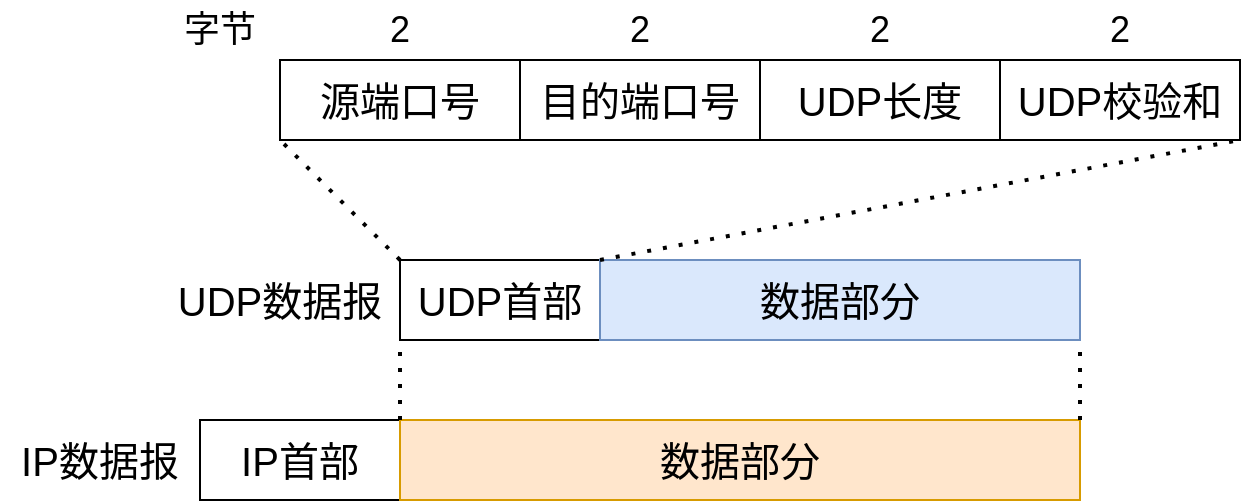 <mxfile version="20.3.0" type="device" pages="4"><diagram id="eZU8gqPCmgwT-J1g9vys" name="UDP报文"><mxGraphModel dx="1038" dy="689" grid="1" gridSize="10" guides="1" tooltips="1" connect="1" arrows="1" fold="1" page="1" pageScale="1" pageWidth="827" pageHeight="1169" math="0" shadow="0"><root><mxCell id="0"/><mxCell id="1" parent="0"/><mxCell id="6lOLyuUm6aI3rHTFAIqa-1" value="UDP首部" style="rounded=0;whiteSpace=wrap;html=1;labelBackgroundColor=none;fontSize=20;" parent="1" vertex="1"><mxGeometry x="220" y="460" width="100" height="40" as="geometry"/></mxCell><mxCell id="6lOLyuUm6aI3rHTFAIqa-2" value="数据部分" style="rounded=0;whiteSpace=wrap;html=1;labelBackgroundColor=none;fontSize=20;fillColor=#dae8fc;strokeColor=#6c8ebf;" parent="1" vertex="1"><mxGeometry x="320" y="460" width="240" height="40" as="geometry"/></mxCell><mxCell id="6lOLyuUm6aI3rHTFAIqa-7" value="UDP数据报" style="text;html=1;strokeColor=none;fillColor=none;align=center;verticalAlign=middle;whiteSpace=wrap;rounded=0;labelBackgroundColor=none;fontSize=20;" parent="1" vertex="1"><mxGeometry x="100" y="460" width="120" height="40" as="geometry"/></mxCell><mxCell id="6lOLyuUm6aI3rHTFAIqa-28" value="IP首部" style="rounded=0;whiteSpace=wrap;html=1;labelBackgroundColor=none;fontSize=20;" parent="1" vertex="1"><mxGeometry x="120" y="540" width="100" height="40" as="geometry"/></mxCell><mxCell id="6lOLyuUm6aI3rHTFAIqa-29" value="数据部分" style="rounded=0;whiteSpace=wrap;html=1;labelBackgroundColor=none;fontSize=20;fillColor=#ffe6cc;strokeColor=#d79b00;" parent="1" vertex="1"><mxGeometry x="220" y="540" width="340" height="40" as="geometry"/></mxCell><mxCell id="6lOLyuUm6aI3rHTFAIqa-30" value="IP数据报" style="text;html=1;strokeColor=none;fillColor=none;align=center;verticalAlign=middle;whiteSpace=wrap;rounded=0;labelBackgroundColor=none;fontSize=20;" parent="1" vertex="1"><mxGeometry x="20" y="540" width="100" height="40" as="geometry"/></mxCell><mxCell id="6lOLyuUm6aI3rHTFAIqa-31" value="" style="endArrow=none;dashed=1;html=1;dashPattern=1 3;strokeWidth=2;rounded=0;labelBackgroundColor=none;fontSize=18;entryX=1;entryY=1;entryDx=0;entryDy=0;exitX=0;exitY=0;exitDx=0;exitDy=0;" parent="1" source="6lOLyuUm6aI3rHTFAIqa-29" target="6lOLyuUm6aI3rHTFAIqa-7" edge="1"><mxGeometry width="50" height="50" relative="1" as="geometry"><mxPoint x="200" y="550" as="sourcePoint"/><mxPoint x="250" y="500" as="targetPoint"/></mxGeometry></mxCell><mxCell id="6lOLyuUm6aI3rHTFAIqa-32" value="" style="endArrow=none;dashed=1;html=1;dashPattern=1 3;strokeWidth=2;rounded=0;labelBackgroundColor=none;fontSize=18;entryX=1;entryY=1;entryDx=0;entryDy=0;" parent="1" target="6lOLyuUm6aI3rHTFAIqa-2" edge="1"><mxGeometry width="50" height="50" relative="1" as="geometry"><mxPoint x="560" y="540" as="sourcePoint"/><mxPoint x="610" y="520" as="targetPoint"/></mxGeometry></mxCell><mxCell id="A7zcxKLQmJcouLdzvY7Q-1" value="&lt;font style=&quot;font-size: 20px;&quot;&gt;源端口号&lt;/font&gt;" style="rounded=0;whiteSpace=wrap;html=1;" parent="1" vertex="1"><mxGeometry x="160" y="360" width="120" height="40" as="geometry"/></mxCell><mxCell id="A7zcxKLQmJcouLdzvY7Q-2" value="&lt;font style=&quot;font-size: 20px;&quot;&gt;目的端口号&lt;/font&gt;" style="rounded=0;whiteSpace=wrap;html=1;" parent="1" vertex="1"><mxGeometry x="280" y="360" width="120" height="40" as="geometry"/></mxCell><mxCell id="A7zcxKLQmJcouLdzvY7Q-3" value="&lt;font style=&quot;font-size: 20px;&quot;&gt;UDP长度&lt;/font&gt;" style="rounded=0;whiteSpace=wrap;html=1;" parent="1" vertex="1"><mxGeometry x="400" y="360" width="120" height="40" as="geometry"/></mxCell><mxCell id="A7zcxKLQmJcouLdzvY7Q-4" value="&lt;font style=&quot;font-size: 20px;&quot;&gt;UDP校验和&lt;/font&gt;" style="rounded=0;whiteSpace=wrap;html=1;" parent="1" vertex="1"><mxGeometry x="520" y="360" width="120" height="40" as="geometry"/></mxCell><mxCell id="A7zcxKLQmJcouLdzvY7Q-5" value="" style="endArrow=none;dashed=1;html=1;dashPattern=1 3;strokeWidth=2;rounded=0;fontSize=20;exitX=1;exitY=0;exitDx=0;exitDy=0;" parent="1" source="6lOLyuUm6aI3rHTFAIqa-1" edge="1"><mxGeometry width="50" height="50" relative="1" as="geometry"><mxPoint x="590" y="450" as="sourcePoint"/><mxPoint x="640" y="400" as="targetPoint"/></mxGeometry></mxCell><mxCell id="A7zcxKLQmJcouLdzvY7Q-6" value="" style="endArrow=none;dashed=1;html=1;dashPattern=1 3;strokeWidth=2;rounded=0;fontSize=20;exitX=0;exitY=0;exitDx=0;exitDy=0;entryX=0;entryY=1;entryDx=0;entryDy=0;" parent="1" source="6lOLyuUm6aI3rHTFAIqa-1" target="A7zcxKLQmJcouLdzvY7Q-1" edge="1"><mxGeometry width="50" height="50" relative="1" as="geometry"><mxPoint x="250" y="450" as="sourcePoint"/><mxPoint x="90" y="390" as="targetPoint"/></mxGeometry></mxCell><mxCell id="A7zcxKLQmJcouLdzvY7Q-7" value="字节" style="text;html=1;strokeColor=none;fillColor=none;align=center;verticalAlign=middle;whiteSpace=wrap;rounded=0;labelBackgroundColor=none;fontSize=18;" parent="1" vertex="1"><mxGeometry x="100" y="330" width="60" height="30" as="geometry"/></mxCell><mxCell id="A7zcxKLQmJcouLdzvY7Q-9" value="2" style="text;html=1;strokeColor=none;fillColor=none;align=center;verticalAlign=middle;whiteSpace=wrap;rounded=0;labelBackgroundColor=none;fontSize=18;" parent="1" vertex="1"><mxGeometry x="160" y="330" width="120" height="30" as="geometry"/></mxCell><mxCell id="A7zcxKLQmJcouLdzvY7Q-11" value="2" style="text;html=1;strokeColor=none;fillColor=none;align=center;verticalAlign=middle;whiteSpace=wrap;rounded=0;labelBackgroundColor=none;fontSize=18;" parent="1" vertex="1"><mxGeometry x="280" y="330" width="120" height="30" as="geometry"/></mxCell><mxCell id="A7zcxKLQmJcouLdzvY7Q-13" value="2" style="text;html=1;strokeColor=none;fillColor=none;align=center;verticalAlign=middle;whiteSpace=wrap;rounded=0;labelBackgroundColor=none;fontSize=18;" parent="1" vertex="1"><mxGeometry x="400" y="330" width="120" height="30" as="geometry"/></mxCell><mxCell id="A7zcxKLQmJcouLdzvY7Q-14" value="2" style="text;html=1;strokeColor=none;fillColor=none;align=center;verticalAlign=middle;whiteSpace=wrap;rounded=0;labelBackgroundColor=none;fontSize=18;" parent="1" vertex="1"><mxGeometry x="520" y="330" width="120" height="30" as="geometry"/></mxCell></root></mxGraphModel></diagram><diagram name="UDP校验" id="Z6Uf41WZZsEoyjyldXq3"><mxGraphModel dx="1038" dy="689" grid="1" gridSize="10" guides="1" tooltips="1" connect="1" arrows="1" fold="1" page="1" pageScale="1" pageWidth="827" pageHeight="1169" math="0" shadow="0"><root><mxCell id="RY9ubL0xtGnugShB5j_P-0"/><mxCell id="RY9ubL0xtGnugShB5j_P-1" parent="RY9ubL0xtGnugShB5j_P-0"/><mxCell id="RY9ubL0xtGnugShB5j_P-2" value="UDP首部" style="rounded=0;whiteSpace=wrap;html=1;labelBackgroundColor=none;fontSize=20;" parent="RY9ubL0xtGnugShB5j_P-1" vertex="1"><mxGeometry x="340" y="480" width="100" height="40" as="geometry"/></mxCell><mxCell id="RY9ubL0xtGnugShB5j_P-3" value="数据部分" style="rounded=0;whiteSpace=wrap;html=1;labelBackgroundColor=none;fontSize=20;fillColor=#dae8fc;strokeColor=#6c8ebf;" parent="RY9ubL0xtGnugShB5j_P-1" vertex="1"><mxGeometry x="440" y="480" width="240" height="40" as="geometry"/></mxCell><mxCell id="RY9ubL0xtGnugShB5j_P-4" value="UDP数据报" style="text;html=1;strokeColor=none;fillColor=none;align=center;verticalAlign=middle;whiteSpace=wrap;rounded=0;labelBackgroundColor=none;fontSize=20;" parent="RY9ubL0xtGnugShB5j_P-1" vertex="1"><mxGeometry x="220" y="480" width="120" height="40" as="geometry"/></mxCell><mxCell id="RY9ubL0xtGnugShB5j_P-5" value="IP首部" style="rounded=0;whiteSpace=wrap;html=1;labelBackgroundColor=none;fontSize=20;" parent="RY9ubL0xtGnugShB5j_P-1" vertex="1"><mxGeometry x="240" y="560" width="100" height="40" as="geometry"/></mxCell><mxCell id="RY9ubL0xtGnugShB5j_P-6" value="数据部分" style="rounded=0;whiteSpace=wrap;html=1;labelBackgroundColor=none;fontSize=20;fillColor=#ffe6cc;strokeColor=#d79b00;" parent="RY9ubL0xtGnugShB5j_P-1" vertex="1"><mxGeometry x="340" y="560" width="340" height="40" as="geometry"/></mxCell><mxCell id="RY9ubL0xtGnugShB5j_P-7" value="IP数据报" style="text;html=1;strokeColor=none;fillColor=none;align=center;verticalAlign=middle;whiteSpace=wrap;rounded=0;labelBackgroundColor=none;fontSize=20;" parent="RY9ubL0xtGnugShB5j_P-1" vertex="1"><mxGeometry x="140" y="560" width="100" height="40" as="geometry"/></mxCell><mxCell id="RY9ubL0xtGnugShB5j_P-8" value="" style="endArrow=none;dashed=1;html=1;dashPattern=1 3;strokeWidth=2;rounded=0;labelBackgroundColor=none;fontSize=18;entryX=1;entryY=1;entryDx=0;entryDy=0;exitX=0;exitY=0;exitDx=0;exitDy=0;" parent="RY9ubL0xtGnugShB5j_P-1" source="RY9ubL0xtGnugShB5j_P-6" target="RY9ubL0xtGnugShB5j_P-4" edge="1"><mxGeometry width="50" height="50" relative="1" as="geometry"><mxPoint x="320" y="570" as="sourcePoint"/><mxPoint x="370" y="520" as="targetPoint"/></mxGeometry></mxCell><mxCell id="RY9ubL0xtGnugShB5j_P-9" value="" style="endArrow=none;dashed=1;html=1;dashPattern=1 3;strokeWidth=2;rounded=0;labelBackgroundColor=none;fontSize=18;entryX=1;entryY=1;entryDx=0;entryDy=0;" parent="RY9ubL0xtGnugShB5j_P-1" target="RY9ubL0xtGnugShB5j_P-3" edge="1"><mxGeometry width="50" height="50" relative="1" as="geometry"><mxPoint x="680" y="560" as="sourcePoint"/><mxPoint x="730" y="540" as="targetPoint"/></mxGeometry></mxCell><mxCell id="RY9ubL0xtGnugShB5j_P-10" value="&lt;font style=&quot;font-size: 20px;&quot;&gt;源端口号&lt;/font&gt;" style="rounded=0;whiteSpace=wrap;html=1;" parent="RY9ubL0xtGnugShB5j_P-1" vertex="1"><mxGeometry x="280" y="380" width="120" height="40" as="geometry"/></mxCell><mxCell id="RY9ubL0xtGnugShB5j_P-11" value="&lt;font style=&quot;font-size: 20px;&quot;&gt;目的端口号&lt;/font&gt;" style="rounded=0;whiteSpace=wrap;html=1;" parent="RY9ubL0xtGnugShB5j_P-1" vertex="1"><mxGeometry x="400" y="380" width="120" height="40" as="geometry"/></mxCell><mxCell id="RY9ubL0xtGnugShB5j_P-12" value="&lt;font style=&quot;font-size: 20px;&quot;&gt;UDP长度&lt;/font&gt;" style="rounded=0;whiteSpace=wrap;html=1;" parent="RY9ubL0xtGnugShB5j_P-1" vertex="1"><mxGeometry x="520" y="380" width="120" height="40" as="geometry"/></mxCell><mxCell id="RY9ubL0xtGnugShB5j_P-13" value="&lt;font style=&quot;font-size: 20px;&quot;&gt;UDP校验和&lt;/font&gt;" style="rounded=0;whiteSpace=wrap;html=1;" parent="RY9ubL0xtGnugShB5j_P-1" vertex="1"><mxGeometry x="640" y="380" width="120" height="40" as="geometry"/></mxCell><mxCell id="RY9ubL0xtGnugShB5j_P-14" value="" style="endArrow=none;dashed=1;html=1;dashPattern=1 3;strokeWidth=2;rounded=0;fontSize=20;exitX=1;exitY=0;exitDx=0;exitDy=0;" parent="RY9ubL0xtGnugShB5j_P-1" source="RY9ubL0xtGnugShB5j_P-2" edge="1"><mxGeometry width="50" height="50" relative="1" as="geometry"><mxPoint x="710" y="470" as="sourcePoint"/><mxPoint x="760" y="420" as="targetPoint"/></mxGeometry></mxCell><mxCell id="RY9ubL0xtGnugShB5j_P-15" value="" style="endArrow=none;dashed=1;html=1;dashPattern=1 3;strokeWidth=2;rounded=0;fontSize=20;exitX=0;exitY=0;exitDx=0;exitDy=0;entryX=0;entryY=1;entryDx=0;entryDy=0;" parent="RY9ubL0xtGnugShB5j_P-1" source="RY9ubL0xtGnugShB5j_P-2" target="RY9ubL0xtGnugShB5j_P-10" edge="1"><mxGeometry width="50" height="50" relative="1" as="geometry"><mxPoint x="370" y="470" as="sourcePoint"/><mxPoint x="210" y="410" as="targetPoint"/></mxGeometry></mxCell><mxCell id="RY9ubL0xtGnugShB5j_P-16" value="字节" style="text;html=1;strokeColor=none;fillColor=none;align=center;verticalAlign=middle;whiteSpace=wrap;rounded=0;labelBackgroundColor=none;fontSize=18;" parent="RY9ubL0xtGnugShB5j_P-1" vertex="1"><mxGeometry x="100" y="350" width="60" height="30" as="geometry"/></mxCell><mxCell id="RY9ubL0xtGnugShB5j_P-17" value="2" style="text;html=1;strokeColor=none;fillColor=none;align=center;verticalAlign=middle;whiteSpace=wrap;rounded=0;labelBackgroundColor=none;fontSize=18;" parent="RY9ubL0xtGnugShB5j_P-1" vertex="1"><mxGeometry x="280" y="350" width="120" height="30" as="geometry"/></mxCell><mxCell id="RY9ubL0xtGnugShB5j_P-18" value="2" style="text;html=1;strokeColor=none;fillColor=none;align=center;verticalAlign=middle;whiteSpace=wrap;rounded=0;labelBackgroundColor=none;fontSize=18;" parent="RY9ubL0xtGnugShB5j_P-1" vertex="1"><mxGeometry x="400" y="350" width="120" height="30" as="geometry"/></mxCell><mxCell id="RY9ubL0xtGnugShB5j_P-19" value="2" style="text;html=1;strokeColor=none;fillColor=none;align=center;verticalAlign=middle;whiteSpace=wrap;rounded=0;labelBackgroundColor=none;fontSize=18;" parent="RY9ubL0xtGnugShB5j_P-1" vertex="1"><mxGeometry x="520" y="350" width="120" height="30" as="geometry"/></mxCell><mxCell id="RY9ubL0xtGnugShB5j_P-20" value="2" style="text;html=1;strokeColor=none;fillColor=none;align=center;verticalAlign=middle;whiteSpace=wrap;rounded=0;labelBackgroundColor=none;fontSize=18;" parent="RY9ubL0xtGnugShB5j_P-1" vertex="1"><mxGeometry x="640" y="350" width="120" height="30" as="geometry"/></mxCell><mxCell id="XDhd5vWv-14QyvXLU5ns-1" value="&lt;span style=&quot;font-size: 20px;&quot;&gt;伪首部&lt;/span&gt;" style="rounded=0;whiteSpace=wrap;html=1;fillColor=#f5f5f5;fontColor=#333333;strokeColor=#666666;" parent="RY9ubL0xtGnugShB5j_P-1" vertex="1"><mxGeometry x="160" y="380" width="120" height="40" as="geometry"/></mxCell><mxCell id="XDhd5vWv-14QyvXLU5ns-2" value="12" style="text;html=1;strokeColor=none;fillColor=none;align=center;verticalAlign=middle;whiteSpace=wrap;rounded=0;labelBackgroundColor=none;fontSize=18;" parent="RY9ubL0xtGnugShB5j_P-1" vertex="1"><mxGeometry x="160" y="350" width="120" height="30" as="geometry"/></mxCell><mxCell id="XDhd5vWv-14QyvXLU5ns-10" value="字节" style="text;html=1;strokeColor=none;fillColor=none;align=center;verticalAlign=middle;whiteSpace=wrap;rounded=0;labelBackgroundColor=none;fontSize=18;" parent="RY9ubL0xtGnugShB5j_P-1" vertex="1"><mxGeometry x="20" y="250" width="60" height="30" as="geometry"/></mxCell><mxCell id="XDhd5vWv-14QyvXLU5ns-17" value="" style="group" parent="RY9ubL0xtGnugShB5j_P-1" vertex="1" connectable="0"><mxGeometry x="80" y="250" width="720" height="70" as="geometry"/></mxCell><mxCell id="XDhd5vWv-14QyvXLU5ns-5" value="&lt;span style=&quot;font-size: 20px;&quot;&gt;源IP地址&lt;/span&gt;" style="rounded=0;whiteSpace=wrap;html=1;fillColor=#f5f5f5;fontColor=#333333;strokeColor=#666666;" parent="XDhd5vWv-14QyvXLU5ns-17" vertex="1"><mxGeometry y="30" width="240" height="40" as="geometry"/></mxCell><mxCell id="XDhd5vWv-14QyvXLU5ns-6" value="&lt;span style=&quot;font-size: 20px;&quot;&gt;目的IP地址&lt;/span&gt;" style="rounded=0;whiteSpace=wrap;html=1;fillColor=#f5f5f5;fontColor=#333333;strokeColor=#666666;" parent="XDhd5vWv-14QyvXLU5ns-17" vertex="1"><mxGeometry x="240" y="30" width="240" height="40" as="geometry"/></mxCell><mxCell id="XDhd5vWv-14QyvXLU5ns-7" value="&lt;span style=&quot;font-size: 20px;&quot;&gt;0&lt;/span&gt;" style="rounded=0;whiteSpace=wrap;html=1;fillColor=#f5f5f5;fontColor=#333333;strokeColor=#666666;" parent="XDhd5vWv-14QyvXLU5ns-17" vertex="1"><mxGeometry x="480" y="30" width="60" height="40" as="geometry"/></mxCell><mxCell id="XDhd5vWv-14QyvXLU5ns-8" value="&lt;span style=&quot;font-size: 20px;&quot;&gt;17&lt;/span&gt;" style="rounded=0;whiteSpace=wrap;html=1;fillColor=#f5f5f5;fontColor=#333333;strokeColor=#666666;" parent="XDhd5vWv-14QyvXLU5ns-17" vertex="1"><mxGeometry x="540" y="30" width="60" height="40" as="geometry"/></mxCell><mxCell id="XDhd5vWv-14QyvXLU5ns-9" value="&lt;font style=&quot;font-size: 18px;&quot;&gt;UDP长度&lt;/font&gt;" style="rounded=0;whiteSpace=wrap;html=1;fillColor=#f5f5f5;fontColor=#333333;strokeColor=#666666;" parent="XDhd5vWv-14QyvXLU5ns-17" vertex="1"><mxGeometry x="600" y="30" width="120" height="40" as="geometry"/></mxCell><mxCell id="XDhd5vWv-14QyvXLU5ns-11" value="4" style="text;html=1;strokeColor=none;fillColor=none;align=center;verticalAlign=middle;whiteSpace=wrap;rounded=0;labelBackgroundColor=none;fontSize=18;" parent="XDhd5vWv-14QyvXLU5ns-17" vertex="1"><mxGeometry width="240" height="30" as="geometry"/></mxCell><mxCell id="XDhd5vWv-14QyvXLU5ns-12" value="4" style="text;html=1;strokeColor=none;fillColor=none;align=center;verticalAlign=middle;whiteSpace=wrap;rounded=0;labelBackgroundColor=none;fontSize=18;" parent="XDhd5vWv-14QyvXLU5ns-17" vertex="1"><mxGeometry x="240" width="240" height="30" as="geometry"/></mxCell><mxCell id="XDhd5vWv-14QyvXLU5ns-14" value="1" style="text;html=1;strokeColor=none;fillColor=none;align=center;verticalAlign=middle;whiteSpace=wrap;rounded=0;labelBackgroundColor=none;fontSize=18;" parent="XDhd5vWv-14QyvXLU5ns-17" vertex="1"><mxGeometry x="480" width="60" height="30" as="geometry"/></mxCell><mxCell id="XDhd5vWv-14QyvXLU5ns-15" value="1" style="text;html=1;strokeColor=none;fillColor=none;align=center;verticalAlign=middle;whiteSpace=wrap;rounded=0;labelBackgroundColor=none;fontSize=18;" parent="XDhd5vWv-14QyvXLU5ns-17" vertex="1"><mxGeometry x="540" width="60" height="30" as="geometry"/></mxCell><mxCell id="XDhd5vWv-14QyvXLU5ns-16" value="2" style="text;html=1;strokeColor=none;fillColor=none;align=center;verticalAlign=middle;whiteSpace=wrap;rounded=0;labelBackgroundColor=none;fontSize=18;" parent="XDhd5vWv-14QyvXLU5ns-17" vertex="1"><mxGeometry x="600" width="120" height="30" as="geometry"/></mxCell><mxCell id="XDhd5vWv-14QyvXLU5ns-18" value="" style="endArrow=none;dashed=1;html=1;dashPattern=1 3;strokeWidth=2;rounded=0;fontSize=18;entryX=0;entryY=1;entryDx=0;entryDy=0;exitX=0;exitY=0;exitDx=0;exitDy=0;" parent="RY9ubL0xtGnugShB5j_P-1" source="XDhd5vWv-14QyvXLU5ns-1" target="XDhd5vWv-14QyvXLU5ns-5" edge="1"><mxGeometry width="50" height="50" relative="1" as="geometry"><mxPoint x="210" y="330" as="sourcePoint"/><mxPoint x="210" y="320" as="targetPoint"/></mxGeometry></mxCell><mxCell id="XDhd5vWv-14QyvXLU5ns-19" value="" style="endArrow=none;dashed=1;html=1;dashPattern=1 3;strokeWidth=2;rounded=0;fontSize=18;exitX=1;exitY=0;exitDx=0;exitDy=0;entryX=1;entryY=1;entryDx=0;entryDy=0;" parent="RY9ubL0xtGnugShB5j_P-1" source="XDhd5vWv-14QyvXLU5ns-1" target="XDhd5vWv-14QyvXLU5ns-9" edge="1"><mxGeometry width="50" height="50" relative="1" as="geometry"><mxPoint x="410" y="360" as="sourcePoint"/><mxPoint x="460" y="310" as="targetPoint"/></mxGeometry></mxCell></root></mxGraphModel></diagram><diagram id="gngGs5FLa32pwdip7RdM" name="TCP报文"><mxGraphModel dx="865" dy="574" grid="1" gridSize="10" guides="1" tooltips="1" connect="1" arrows="1" fold="1" page="1" pageScale="1" pageWidth="827" pageHeight="1169" math="0" shadow="0"><root><mxCell id="0"/><mxCell id="1" parent="0"/><mxCell id="IXJqcGJO0PVOtjN_Dacp-1" value="TCP首部" style="rounded=0;whiteSpace=wrap;html=1;labelBackgroundColor=none;fontSize=20;" parent="1" vertex="1"><mxGeometry x="220" y="460" width="100" height="40" as="geometry"/></mxCell><mxCell id="IXJqcGJO0PVOtjN_Dacp-2" value="数据部分" style="rounded=0;whiteSpace=wrap;html=1;labelBackgroundColor=none;fontSize=20;fillColor=#e1d5e7;strokeColor=#9673a6;" parent="1" vertex="1"><mxGeometry x="320" y="460" width="240" height="40" as="geometry"/></mxCell><mxCell id="IXJqcGJO0PVOtjN_Dacp-7" value="TCP数据报" style="text;html=1;strokeColor=none;fillColor=none;align=center;verticalAlign=middle;whiteSpace=wrap;rounded=0;labelBackgroundColor=none;fontSize=20;" parent="1" vertex="1"><mxGeometry x="100" y="460" width="120" height="40" as="geometry"/></mxCell><mxCell id="IXJqcGJO0PVOtjN_Dacp-14" value="IP首部" style="rounded=0;whiteSpace=wrap;html=1;labelBackgroundColor=none;fontSize=20;" parent="1" vertex="1"><mxGeometry x="120" y="540" width="100" height="40" as="geometry"/></mxCell><mxCell id="IXJqcGJO0PVOtjN_Dacp-15" value="数据部分" style="rounded=0;whiteSpace=wrap;html=1;labelBackgroundColor=none;fontSize=20;fillColor=#ffe6cc;strokeColor=#d79b00;" parent="1" vertex="1"><mxGeometry x="220" y="540" width="340" height="40" as="geometry"/></mxCell><mxCell id="IXJqcGJO0PVOtjN_Dacp-16" value="IP数据报" style="text;html=1;strokeColor=none;fillColor=none;align=center;verticalAlign=middle;whiteSpace=wrap;rounded=0;labelBackgroundColor=none;fontSize=20;" parent="1" vertex="1"><mxGeometry x="20" y="540" width="100" height="40" as="geometry"/></mxCell><mxCell id="IXJqcGJO0PVOtjN_Dacp-17" value="" style="endArrow=none;dashed=1;html=1;dashPattern=1 3;strokeWidth=2;rounded=0;labelBackgroundColor=none;fontSize=18;entryX=1;entryY=1;entryDx=0;entryDy=0;exitX=0;exitY=0;exitDx=0;exitDy=0;" parent="1" source="IXJqcGJO0PVOtjN_Dacp-15" target="IXJqcGJO0PVOtjN_Dacp-7" edge="1"><mxGeometry width="50" height="50" relative="1" as="geometry"><mxPoint x="200" y="550" as="sourcePoint"/><mxPoint x="250" y="500" as="targetPoint"/></mxGeometry></mxCell><mxCell id="IXJqcGJO0PVOtjN_Dacp-18" value="" style="endArrow=none;dashed=1;html=1;dashPattern=1 3;strokeWidth=2;rounded=0;labelBackgroundColor=none;fontSize=18;entryX=1;entryY=1;entryDx=0;entryDy=0;" parent="1" target="IXJqcGJO0PVOtjN_Dacp-2" edge="1"><mxGeometry width="50" height="50" relative="1" as="geometry"><mxPoint x="560" y="540" as="sourcePoint"/><mxPoint x="610" y="520" as="targetPoint"/></mxGeometry></mxCell><mxCell id="Zq0WwY0XWulzaypjV3wM-1" value="&lt;font style=&quot;font-size: 20px;&quot;&gt;源端口&lt;/font&gt;" style="rounded=0;whiteSpace=wrap;html=1;" vertex="1" parent="1"><mxGeometry x="109" y="140" width="320" height="40" as="geometry"/></mxCell><mxCell id="raNWbApOxMY08xN8j5q5-7" value="位" style="text;html=1;strokeColor=none;fillColor=none;align=center;verticalAlign=middle;whiteSpace=wrap;rounded=0;fontSize=18;" vertex="1" parent="1"><mxGeometry x="79" y="110" width="30" height="30" as="geometry"/></mxCell><mxCell id="raNWbApOxMY08xN8j5q5-8" value="0" style="text;html=1;strokeColor=none;fillColor=none;align=center;verticalAlign=middle;whiteSpace=wrap;rounded=0;fontSize=18;" vertex="1" parent="1"><mxGeometry x="109" y="110" width="30" height="30" as="geometry"/></mxCell><mxCell id="raNWbApOxMY08xN8j5q5-9" value="4" style="text;html=1;strokeColor=none;fillColor=none;align=center;verticalAlign=middle;whiteSpace=wrap;rounded=0;fontSize=18;" vertex="1" parent="1"><mxGeometry x="189" y="110" width="30" height="30" as="geometry"/></mxCell><mxCell id="raNWbApOxMY08xN8j5q5-10" value="8" style="text;html=1;strokeColor=none;fillColor=none;align=center;verticalAlign=middle;whiteSpace=wrap;rounded=0;fontSize=18;" vertex="1" parent="1"><mxGeometry x="269" y="110" width="30" height="30" as="geometry"/></mxCell><mxCell id="raNWbApOxMY08xN8j5q5-11" value="16" style="text;html=1;strokeColor=none;fillColor=none;align=center;verticalAlign=middle;whiteSpace=wrap;rounded=0;fontSize=18;" vertex="1" parent="1"><mxGeometry x="429" y="110" width="30" height="30" as="geometry"/></mxCell><mxCell id="raNWbApOxMY08xN8j5q5-12" value="31" style="text;html=1;strokeColor=none;fillColor=none;align=center;verticalAlign=middle;whiteSpace=wrap;rounded=0;fontSize=18;" vertex="1" parent="1"><mxGeometry x="719" y="110" width="30" height="30" as="geometry"/></mxCell><mxCell id="raNWbApOxMY08xN8j5q5-13" value="&lt;font style=&quot;font-size: 20px;&quot;&gt;目的端口&lt;/font&gt;" style="rounded=0;whiteSpace=wrap;html=1;" vertex="1" parent="1"><mxGeometry x="429" y="140" width="320" height="40" as="geometry"/></mxCell><mxCell id="raNWbApOxMY08xN8j5q5-14" value="&lt;font style=&quot;font-size: 20px;&quot;&gt;序号&lt;/font&gt;" style="rounded=0;whiteSpace=wrap;html=1;" vertex="1" parent="1"><mxGeometry x="109" y="180" width="640" height="40" as="geometry"/></mxCell><mxCell id="raNWbApOxMY08xN8j5q5-15" value="&lt;font style=&quot;font-size: 20px;&quot;&gt;确认号&lt;/font&gt;" style="rounded=0;whiteSpace=wrap;html=1;" vertex="1" parent="1"><mxGeometry x="109" y="220" width="640" height="40" as="geometry"/></mxCell><mxCell id="raNWbApOxMY08xN8j5q5-16" value="&lt;font style=&quot;font-size: 18px;&quot;&gt;数据偏移&lt;/font&gt;" style="rounded=0;whiteSpace=wrap;html=1;" vertex="1" parent="1"><mxGeometry x="109" y="260" width="80" height="40" as="geometry"/></mxCell><mxCell id="raNWbApOxMY08xN8j5q5-17" value="&lt;font style=&quot;font-size: 20px;&quot;&gt;保留&lt;/font&gt;" style="rounded=0;whiteSpace=wrap;html=1;" vertex="1" parent="1"><mxGeometry x="189" y="260" width="121" height="40" as="geometry"/></mxCell><mxCell id="raNWbApOxMY08xN8j5q5-19" value="&lt;font style=&quot;font-size: 20px;&quot;&gt;窗口&lt;/font&gt;" style="rounded=0;whiteSpace=wrap;html=1;" vertex="1" parent="1"><mxGeometry x="429" y="260" width="320" height="40" as="geometry"/></mxCell><mxCell id="raNWbApOxMY08xN8j5q5-20" value="&lt;font style=&quot;font-size: 20px;&quot;&gt;校验和&lt;/font&gt;" style="rounded=0;whiteSpace=wrap;html=1;" vertex="1" parent="1"><mxGeometry x="109" y="300" width="320" height="40" as="geometry"/></mxCell><mxCell id="raNWbApOxMY08xN8j5q5-21" value="&lt;font style=&quot;font-size: 20px;&quot;&gt;紧急指针&lt;/font&gt;&lt;span style=&quot;color: rgba(0, 0, 0, 0); font-family: monospace; font-size: 0px; text-align: start;&quot;&gt;%3CmxGraphModel%3E%3Croot%3E%3CmxCell%20id%3D%220%22%2F%3E%3CmxCell%20id%3D%221%22%20parent%3D%220%22%2F%3E%3CmxCell%20id%3D%222%22%20value%3D%22%E5%8F%AF%E9%80%89%E5%AD%97%E6%AE%B5%EF%BC%88%E9%95%BF%E5%BA%A6%E5%8F%AF%E5%8F%98%EF%BC%89%22%20style%3D%22shape%3DmanualInput%3BwhiteSpace%3Dwrap%3Bhtml%3D1%3BfontSize%3D18%3Bdirection%3Dsouth%3B%22%20vertex%3D%221%22%20parent%3D%221%22%3E%3CmxGeometry%20x%3D%22120%22%20y%3D%22360%22%20width%3D%22480%22%20height%3D%2260%22%20as%3D%22geometry%22%2F%3E%3C%2FmxCell%3E%3CmxCell%20id%3D%223%22%20value%3D%22%E5%A1%AB%E5%85%85%22%20style%3D%22shape%3DmanualInput%3BwhiteSpace%3Dwrap%3Bhtml%3D1%3BfontSize%3D18%3Bdirection%3Dnorth%3B%22%20vertex%3D%221%22%20parent%3D%221%22%3E%3CmxGeometry%20x%3D%22570%22%20y%3D%22360%22%20width%3D%22190%22%20height%3D%2260%22%20as%3D%22geometry%22%2F%3E%3C%2FmxCell%3E%3C%2Froot%3E%3C%2FmxGraphModel%3E&lt;/span&gt;" style="rounded=0;whiteSpace=wrap;html=1;" vertex="1" parent="1"><mxGeometry x="429" y="300" width="320" height="40" as="geometry"/></mxCell><mxCell id="raNWbApOxMY08xN8j5q5-22" value="&lt;font style=&quot;font-size: 20px;&quot;&gt;选项（长度可变）&lt;/font&gt;" style="shape=manualInput;whiteSpace=wrap;html=1;fontSize=18;direction=south;" vertex="1" parent="1"><mxGeometry x="109" y="340" width="480" height="60" as="geometry"/></mxCell><mxCell id="raNWbApOxMY08xN8j5q5-23" value="填充" style="shape=manualInput;whiteSpace=wrap;html=1;fontSize=20;direction=north;" vertex="1" parent="1"><mxGeometry x="559" y="340" width="190" height="60" as="geometry"/></mxCell><mxCell id="raNWbApOxMY08xN8j5q5-24" value="" style="shape=crossbar;whiteSpace=wrap;html=1;rounded=1;direction=south;fontSize=18;" vertex="1" parent="1"><mxGeometry x="760" y="140" width="20" height="200" as="geometry"/></mxCell><mxCell id="raNWbApOxMY08xN8j5q5-25" value="20B的&lt;br&gt;固定首部" style="text;html=1;strokeColor=none;fillColor=none;align=center;verticalAlign=middle;whiteSpace=wrap;rounded=0;fontSize=18;" vertex="1" parent="1"><mxGeometry x="780" y="200" width="80" height="80" as="geometry"/></mxCell><mxCell id="raNWbApOxMY08xN8j5q5-41" value="" style="group;fontSize=10;spacing=0;" vertex="1" connectable="0" parent="1"><mxGeometry x="310" y="260" width="119" height="40" as="geometry"/></mxCell><mxCell id="raNWbApOxMY08xN8j5q5-35" value="&lt;p style=&quot;line-height: 0.8; font-size: 16px;&quot;&gt;U&lt;br style=&quot;font-size: 16px;&quot;&gt;R&lt;br style=&quot;font-size: 16px;&quot;&gt;G&lt;/p&gt;" style="rounded=0;html=1;fontSize=16;whiteSpace=wrap;spacing=0;" vertex="1" parent="raNWbApOxMY08xN8j5q5-41"><mxGeometry width="20" height="40" as="geometry"/></mxCell><mxCell id="raNWbApOxMY08xN8j5q5-36" value="&lt;p style=&quot;line-height: 0.8; font-size: 16px;&quot;&gt;A&lt;br&gt;C&lt;br&gt;K&lt;/p&gt;" style="rounded=0;html=1;fontSize=18;whiteSpace=wrap;spacing=0;" vertex="1" parent="raNWbApOxMY08xN8j5q5-41"><mxGeometry x="20" width="20" height="40" as="geometry"/></mxCell><mxCell id="raNWbApOxMY08xN8j5q5-37" value="&lt;p style=&quot;line-height: 0.8; font-size: 16px;&quot;&gt;P&lt;br&gt;S&lt;br&gt;H&lt;/p&gt;" style="rounded=0;html=1;fontSize=18;whiteSpace=wrap;spacing=0;" vertex="1" parent="raNWbApOxMY08xN8j5q5-41"><mxGeometry x="40" width="20" height="40" as="geometry"/></mxCell><mxCell id="raNWbApOxMY08xN8j5q5-38" value="&lt;p style=&quot;line-height: 0.8; font-size: 16px;&quot;&gt;R&lt;br&gt;S&lt;br&gt;T&lt;/p&gt;" style="rounded=0;html=1;fontSize=18;whiteSpace=wrap;spacing=0;" vertex="1" parent="raNWbApOxMY08xN8j5q5-41"><mxGeometry x="60" width="20" height="40" as="geometry"/></mxCell><mxCell id="raNWbApOxMY08xN8j5q5-39" value="&lt;p style=&quot;line-height: 0.8; font-size: 16px;&quot;&gt;S&lt;br&gt;Y&lt;br&gt;N&lt;/p&gt;" style="rounded=0;html=1;fontSize=18;whiteSpace=wrap;spacing=0;" vertex="1" parent="raNWbApOxMY08xN8j5q5-41"><mxGeometry x="80" width="20" height="40" as="geometry"/></mxCell><mxCell id="raNWbApOxMY08xN8j5q5-40" value="&lt;p style=&quot;line-height: 0.8; font-size: 16px;&quot;&gt;F&lt;br&gt;I&lt;br&gt;N&lt;/p&gt;" style="rounded=0;html=1;fontSize=18;whiteSpace=wrap;spacing=0;" vertex="1" parent="raNWbApOxMY08xN8j5q5-41"><mxGeometry x="99" width="20" height="40" as="geometry"/></mxCell><mxCell id="raNWbApOxMY08xN8j5q5-42" value="" style="endArrow=none;dashed=1;html=1;dashPattern=1 3;strokeWidth=2;rounded=0;fontSize=16;fillColor=default;exitX=1;exitY=0;exitDx=0;exitDy=0;entryX=0;entryY=1;entryDx=0;entryDy=0;" edge="1" parent="1" source="IXJqcGJO0PVOtjN_Dacp-1" target="raNWbApOxMY08xN8j5q5-23"><mxGeometry width="50" height="50" relative="1" as="geometry"><mxPoint x="660" y="470" as="sourcePoint"/><mxPoint x="710" y="420" as="targetPoint"/></mxGeometry></mxCell><mxCell id="raNWbApOxMY08xN8j5q5-43" value="" style="endArrow=none;dashed=1;html=1;dashPattern=1 3;strokeWidth=2;rounded=0;fontSize=16;fillColor=default;exitX=0;exitY=0;exitDx=0;exitDy=0;entryX=1;entryY=1;entryDx=0;entryDy=0;" edge="1" parent="1" source="IXJqcGJO0PVOtjN_Dacp-1" target="raNWbApOxMY08xN8j5q5-22"><mxGeometry width="50" height="50" relative="1" as="geometry"><mxPoint x="-20" y="430" as="sourcePoint"/><mxPoint x="30" y="380" as="targetPoint"/></mxGeometry></mxCell></root></mxGraphModel></diagram><diagram id="cmXDItswatH_Yh8w-Tgj" name="UDP基于端口的分用"><mxGraphModel dx="1038" dy="689" grid="1" gridSize="10" guides="1" tooltips="1" connect="1" arrows="1" fold="1" page="1" pageScale="1" pageWidth="827" pageHeight="1169" math="0" shadow="0"><root><mxCell id="0"/><mxCell id="1" parent="0"/><mxCell id="4jgVdYlOaFXSMR4yM4qy-6" value="" style="edgeStyle=orthogonalEdgeStyle;rounded=0;orthogonalLoop=1;jettySize=auto;html=1;fontSize=18;" edge="1" parent="1" source="4jgVdYlOaFXSMR4yM4qy-1" target="4jgVdYlOaFXSMR4yM4qy-5"><mxGeometry relative="1" as="geometry"/></mxCell><mxCell id="4jgVdYlOaFXSMR4yM4qy-10" style="edgeStyle=orthogonalEdgeStyle;rounded=0;orthogonalLoop=1;jettySize=auto;html=1;exitX=0.75;exitY=0;exitDx=0;exitDy=0;entryX=0.5;entryY=1;entryDx=0;entryDy=0;fontSize=18;" edge="1" parent="1" source="4jgVdYlOaFXSMR4yM4qy-1" target="4jgVdYlOaFXSMR4yM4qy-8"><mxGeometry relative="1" as="geometry"/></mxCell><mxCell id="4jgVdYlOaFXSMR4yM4qy-11" style="edgeStyle=orthogonalEdgeStyle;rounded=0;orthogonalLoop=1;jettySize=auto;html=1;exitX=0.25;exitY=0;exitDx=0;exitDy=0;entryX=0.5;entryY=1;entryDx=0;entryDy=0;fontSize=18;" edge="1" parent="1" source="4jgVdYlOaFXSMR4yM4qy-1" target="4jgVdYlOaFXSMR4yM4qy-7"><mxGeometry relative="1" as="geometry"/></mxCell><mxCell id="4jgVdYlOaFXSMR4yM4qy-1" value="UDP分用" style="rounded=0;whiteSpace=wrap;html=1;fontSize=18;" vertex="1" parent="1"><mxGeometry x="200" y="280" width="120" height="40" as="geometry"/></mxCell><mxCell id="4jgVdYlOaFXSMR4yM4qy-3" style="edgeStyle=orthogonalEdgeStyle;rounded=0;orthogonalLoop=1;jettySize=auto;html=1;exitX=0.5;exitY=0;exitDx=0;exitDy=0;entryX=0.5;entryY=1;entryDx=0;entryDy=0;fontSize=18;" edge="1" parent="1" source="4jgVdYlOaFXSMR4yM4qy-2" target="4jgVdYlOaFXSMR4yM4qy-1"><mxGeometry relative="1" as="geometry"/></mxCell><mxCell id="4jgVdYlOaFXSMR4yM4qy-4" value="UDP数据报到达" style="edgeLabel;html=1;align=center;verticalAlign=middle;resizable=0;points=[];fontSize=18;labelBackgroundColor=none;" vertex="1" connectable="0" parent="4jgVdYlOaFXSMR4yM4qy-3"><mxGeometry x="-0.225" y="1" relative="1" as="geometry"><mxPoint x="71" y="-9" as="offset"/></mxGeometry></mxCell><mxCell id="4jgVdYlOaFXSMR4yM4qy-2" value="IP层" style="rounded=0;whiteSpace=wrap;html=1;fontSize=18;" vertex="1" parent="1"><mxGeometry x="200" y="400" width="120" height="40" as="geometry"/></mxCell><mxCell id="4jgVdYlOaFXSMR4yM4qy-5" value="端口2" style="rounded=0;whiteSpace=wrap;html=1;fontSize=18;" vertex="1" parent="1"><mxGeometry x="220" y="160" width="80" height="40" as="geometry"/></mxCell><mxCell id="4jgVdYlOaFXSMR4yM4qy-7" value="端口1" style="rounded=0;whiteSpace=wrap;html=1;fontSize=18;" vertex="1" parent="1"><mxGeometry x="100" y="160" width="80" height="40" as="geometry"/></mxCell><mxCell id="4jgVdYlOaFXSMR4yM4qy-8" value="端口3" style="rounded=0;whiteSpace=wrap;html=1;fontSize=18;" vertex="1" parent="1"><mxGeometry x="340" y="160" width="80" height="40" as="geometry"/></mxCell></root></mxGraphModel></diagram></mxfile>